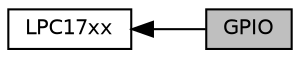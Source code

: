 digraph "GPIO"
{
  edge [fontname="Helvetica",fontsize="10",labelfontname="Helvetica",labelfontsize="10"];
  node [fontname="Helvetica",fontsize="10",shape=record];
  rankdir=LR;
  Node0 [label="GPIO",height=0.2,width=0.4,color="black", fillcolor="grey75", style="filled", fontcolor="black"];
  Node1 [label="LPC17xx",height=0.2,width=0.4,color="black", fillcolor="white", style="filled",URL="$group__LPC17xx.html",tooltip="Libraries for NXP Semiconductors LPC17xx series. "];
  Node1->Node0 [shape=plaintext, dir="back", style="solid"];
}
